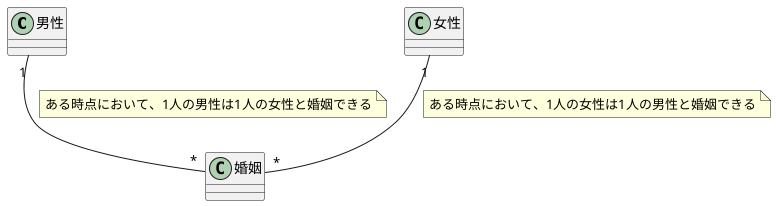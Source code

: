 @startuml

class 男性
class 女性
class 婚姻

男性 "1"--"*" 婚姻
note on link : ある時点において、1人の男性は1人の女性と婚姻できる

女性 "1"--"*" 婚姻
note on link : ある時点において、1人の女性は1人の男性と婚姻できる

@enduml
